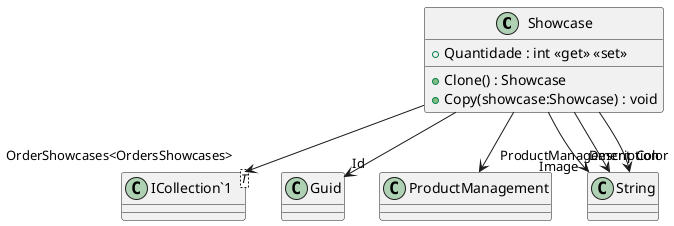 @startuml
class Showcase {
    + Quantidade : int <<get>> <<set>>
    + Clone() : Showcase
    + Copy(showcase:Showcase) : void
}
class "ICollection`1"<T> {
}
Showcase --> "Id" Guid
Showcase --> "ProductManagement" ProductManagement
Showcase --> "Description" String
Showcase --> "Image" String
Showcase --> "Color" String
Showcase --> "OrderShowcases<OrdersShowcases>" "ICollection`1"
@enduml

